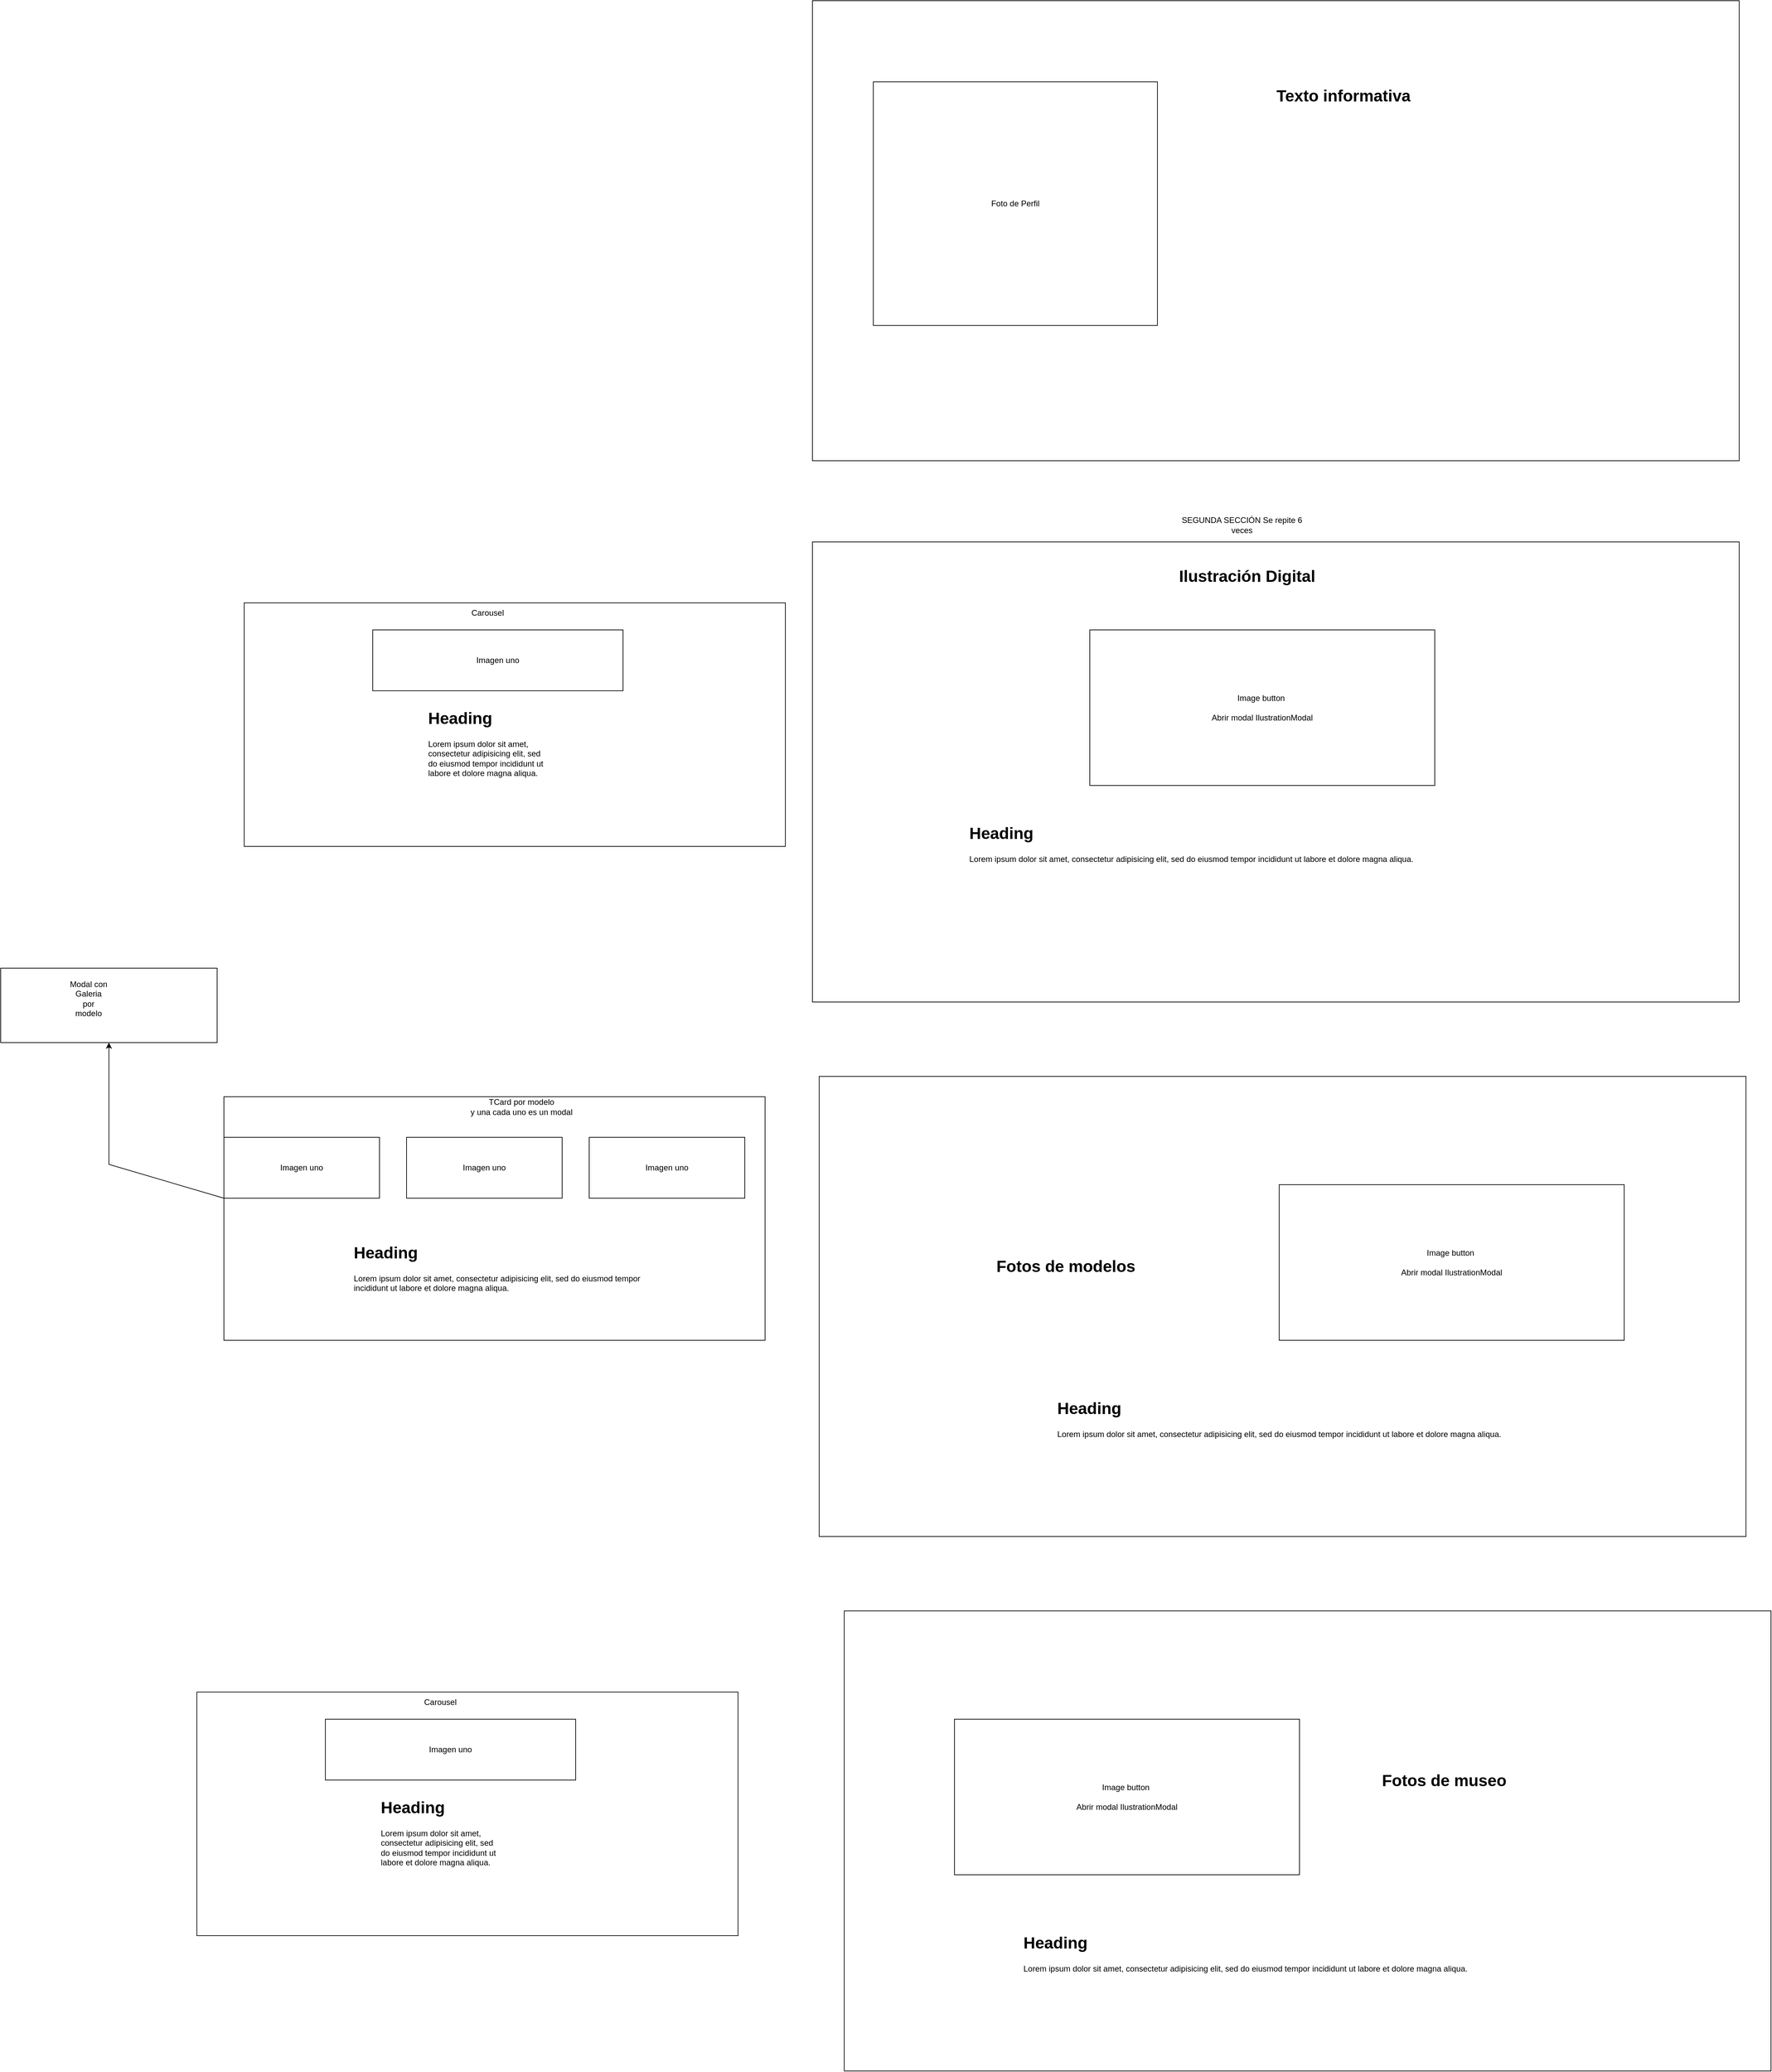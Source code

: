 <mxfile version="25.0.2">
  <diagram name="Página-1" id="B_nz1HnfivrpR-ZiapC6">
    <mxGraphModel dx="4168" dy="984" grid="1" gridSize="10" guides="1" tooltips="1" connect="1" arrows="1" fold="1" page="1" pageScale="1" pageWidth="827" pageHeight="1169" math="0" shadow="0">
      <root>
        <mxCell id="0" />
        <mxCell id="1" parent="0" />
        <mxCell id="WefGPr5P4sL8wsOrdyZF-1" value="" style="rounded=0;whiteSpace=wrap;html=1;" vertex="1" parent="1">
          <mxGeometry x="-460" y="90" width="1370" height="680" as="geometry" />
        </mxCell>
        <mxCell id="WefGPr5P4sL8wsOrdyZF-2" value="Foto de Perfil" style="rounded=0;whiteSpace=wrap;html=1;" vertex="1" parent="1">
          <mxGeometry x="-370" y="210" width="420" height="360" as="geometry" />
        </mxCell>
        <mxCell id="WefGPr5P4sL8wsOrdyZF-3" value="&lt;h1 style=&quot;margin-top: 0px;&quot;&gt;Texto informativa&lt;/h1&gt;" style="text;html=1;whiteSpace=wrap;overflow=hidden;rounded=0;" vertex="1" parent="1">
          <mxGeometry x="224" y="210" width="490" height="360" as="geometry" />
        </mxCell>
        <mxCell id="WefGPr5P4sL8wsOrdyZF-4" value="" style="rounded=0;whiteSpace=wrap;html=1;" vertex="1" parent="1">
          <mxGeometry x="-460" y="890" width="1370" height="680" as="geometry" />
        </mxCell>
        <mxCell id="WefGPr5P4sL8wsOrdyZF-6" value="&lt;h1 style=&quot;margin-top: 0px;&quot;&gt;Ilustración Digital&lt;/h1&gt;" style="text;html=1;whiteSpace=wrap;overflow=hidden;rounded=0;" vertex="1" parent="1">
          <mxGeometry x="80" y="920" width="490" height="50" as="geometry" />
        </mxCell>
        <mxCell id="WefGPr5P4sL8wsOrdyZF-7" value="SEGUNDA SECCIÓN Se repite 6 veces" style="text;html=1;align=center;verticalAlign=middle;whiteSpace=wrap;rounded=0;" vertex="1" parent="1">
          <mxGeometry x="70" y="850" width="210" height="30" as="geometry" />
        </mxCell>
        <mxCell id="WefGPr5P4sL8wsOrdyZF-8" value="Image button&amp;nbsp;&lt;div&gt;&lt;br&gt;&lt;/div&gt;&lt;div&gt;Abrir modal IlustrationModal&lt;/div&gt;" style="rounded=0;whiteSpace=wrap;html=1;" vertex="1" parent="1">
          <mxGeometry x="-50" y="1020" width="510" height="230" as="geometry" />
        </mxCell>
        <mxCell id="WefGPr5P4sL8wsOrdyZF-9" value="&lt;h1 style=&quot;margin-top: 0px;&quot;&gt;Heading&lt;/h1&gt;&lt;p&gt;Lorem ipsum dolor sit amet, consectetur adipisicing elit, sed do eiusmod tempor incididunt ut labore et dolore magna aliqua.&lt;/p&gt;" style="text;html=1;whiteSpace=wrap;overflow=hidden;rounded=0;" vertex="1" parent="1">
          <mxGeometry x="-230" y="1300" width="900" height="120" as="geometry" />
        </mxCell>
        <mxCell id="WefGPr5P4sL8wsOrdyZF-10" value="" style="rounded=0;whiteSpace=wrap;html=1;" vertex="1" parent="1">
          <mxGeometry x="-1300" y="980" width="800" height="360" as="geometry" />
        </mxCell>
        <mxCell id="WefGPr5P4sL8wsOrdyZF-11" value="Imagen uno" style="rounded=0;whiteSpace=wrap;html=1;" vertex="1" parent="1">
          <mxGeometry x="-1110" y="1020" width="370" height="90" as="geometry" />
        </mxCell>
        <mxCell id="WefGPr5P4sL8wsOrdyZF-12" value="&lt;h1 style=&quot;margin-top: 0px;&quot;&gt;Heading&lt;/h1&gt;&lt;p&gt;Lorem ipsum dolor sit amet, consectetur adipisicing elit, sed do eiusmod tempor incididunt ut labore et dolore magna aliqua.&lt;/p&gt;" style="text;html=1;whiteSpace=wrap;overflow=hidden;rounded=0;" vertex="1" parent="1">
          <mxGeometry x="-1030" y="1130" width="180" height="120" as="geometry" />
        </mxCell>
        <mxCell id="WefGPr5P4sL8wsOrdyZF-13" value="Carousel" style="text;html=1;align=center;verticalAlign=middle;whiteSpace=wrap;rounded=0;" vertex="1" parent="1">
          <mxGeometry x="-970" y="980" width="60" height="30" as="geometry" />
        </mxCell>
        <mxCell id="WefGPr5P4sL8wsOrdyZF-15" value="" style="rounded=0;whiteSpace=wrap;html=1;" vertex="1" parent="1">
          <mxGeometry x="-450" y="1680" width="1370" height="680" as="geometry" />
        </mxCell>
        <mxCell id="WefGPr5P4sL8wsOrdyZF-16" value="&lt;h1 style=&quot;margin-top: 0px;&quot;&gt;Fotos de modelos&lt;/h1&gt;" style="text;html=1;whiteSpace=wrap;overflow=hidden;rounded=0;" vertex="1" parent="1">
          <mxGeometry x="-190" y="1940" width="490" height="50" as="geometry" />
        </mxCell>
        <mxCell id="WefGPr5P4sL8wsOrdyZF-17" value="Image button&amp;nbsp;&lt;div&gt;&lt;br&gt;&lt;/div&gt;&lt;div&gt;Abrir modal IlustrationModal&lt;/div&gt;" style="rounded=0;whiteSpace=wrap;html=1;" vertex="1" parent="1">
          <mxGeometry x="230" y="1840" width="510" height="230" as="geometry" />
        </mxCell>
        <mxCell id="WefGPr5P4sL8wsOrdyZF-18" value="&lt;h1 style=&quot;margin-top: 0px;&quot;&gt;Heading&lt;/h1&gt;&lt;p&gt;Lorem ipsum dolor sit amet, consectetur adipisicing elit, sed do eiusmod tempor incididunt ut labore et dolore magna aliqua.&lt;/p&gt;" style="text;html=1;whiteSpace=wrap;overflow=hidden;rounded=0;" vertex="1" parent="1">
          <mxGeometry x="-100" y="2150" width="900" height="120" as="geometry" />
        </mxCell>
        <mxCell id="WefGPr5P4sL8wsOrdyZF-23" value="" style="rounded=0;whiteSpace=wrap;html=1;" vertex="1" parent="1">
          <mxGeometry x="-1330" y="1710" width="800" height="360" as="geometry" />
        </mxCell>
        <mxCell id="WefGPr5P4sL8wsOrdyZF-24" value="Imagen uno" style="rounded=0;whiteSpace=wrap;html=1;" vertex="1" parent="1">
          <mxGeometry x="-1330" y="1770" width="230" height="90" as="geometry" />
        </mxCell>
        <mxCell id="WefGPr5P4sL8wsOrdyZF-25" value="&lt;h1 style=&quot;margin-top: 0px;&quot;&gt;Heading&lt;/h1&gt;&lt;p&gt;Lorem ipsum dolor sit amet, consectetur adipisicing elit, sed do eiusmod tempor incididunt ut labore et dolore magna aliqua.&lt;/p&gt;" style="text;html=1;whiteSpace=wrap;overflow=hidden;rounded=0;" vertex="1" parent="1">
          <mxGeometry x="-1140" y="1920" width="450" height="120" as="geometry" />
        </mxCell>
        <mxCell id="WefGPr5P4sL8wsOrdyZF-26" value="TCard por modelo&lt;br&gt;y una cada uno es un modal" style="text;html=1;align=center;verticalAlign=middle;whiteSpace=wrap;rounded=0;" vertex="1" parent="1">
          <mxGeometry x="-1000" y="1710" width="220" height="30" as="geometry" />
        </mxCell>
        <mxCell id="WefGPr5P4sL8wsOrdyZF-27" value="Imagen uno" style="rounded=0;whiteSpace=wrap;html=1;" vertex="1" parent="1">
          <mxGeometry x="-1060" y="1770" width="230" height="90" as="geometry" />
        </mxCell>
        <mxCell id="WefGPr5P4sL8wsOrdyZF-28" value="Imagen uno" style="rounded=0;whiteSpace=wrap;html=1;" vertex="1" parent="1">
          <mxGeometry x="-790" y="1770" width="230" height="90" as="geometry" />
        </mxCell>
        <mxCell id="WefGPr5P4sL8wsOrdyZF-29" value="" style="rounded=0;whiteSpace=wrap;html=1;" vertex="1" parent="1">
          <mxGeometry x="-1660" y="1520" width="320" height="110" as="geometry" />
        </mxCell>
        <mxCell id="WefGPr5P4sL8wsOrdyZF-30" value="Modal con Galeria por modelo" style="text;html=1;align=center;verticalAlign=middle;whiteSpace=wrap;rounded=0;" vertex="1" parent="1">
          <mxGeometry x="-1560" y="1550" width="60" height="30" as="geometry" />
        </mxCell>
        <mxCell id="WefGPr5P4sL8wsOrdyZF-32" value="" style="endArrow=classic;html=1;rounded=0;entryX=0.5;entryY=1;entryDx=0;entryDy=0;exitX=0;exitY=1;exitDx=0;exitDy=0;" edge="1" parent="1" source="WefGPr5P4sL8wsOrdyZF-24" target="WefGPr5P4sL8wsOrdyZF-29">
          <mxGeometry width="50" height="50" relative="1" as="geometry">
            <mxPoint x="-1500" y="1890" as="sourcePoint" />
            <mxPoint x="-1450" y="1840" as="targetPoint" />
            <Array as="points">
              <mxPoint x="-1500" y="1810" />
            </Array>
          </mxGeometry>
        </mxCell>
        <mxCell id="WefGPr5P4sL8wsOrdyZF-33" value="" style="rounded=0;whiteSpace=wrap;html=1;" vertex="1" parent="1">
          <mxGeometry x="-413" y="2470" width="1370" height="680" as="geometry" />
        </mxCell>
        <mxCell id="WefGPr5P4sL8wsOrdyZF-34" value="&lt;h1 style=&quot;margin-top: 0px;&quot;&gt;Fotos de museo&lt;/h1&gt;" style="text;html=1;whiteSpace=wrap;overflow=hidden;rounded=0;" vertex="1" parent="1">
          <mxGeometry x="380" y="2700" width="490" height="50" as="geometry" />
        </mxCell>
        <mxCell id="WefGPr5P4sL8wsOrdyZF-35" value="Image button&amp;nbsp;&lt;div&gt;&lt;br&gt;&lt;/div&gt;&lt;div&gt;Abrir modal IlustrationModal&lt;/div&gt;" style="rounded=0;whiteSpace=wrap;html=1;" vertex="1" parent="1">
          <mxGeometry x="-250" y="2630" width="510" height="230" as="geometry" />
        </mxCell>
        <mxCell id="WefGPr5P4sL8wsOrdyZF-36" value="&lt;h1 style=&quot;margin-top: 0px;&quot;&gt;Heading&lt;/h1&gt;&lt;p&gt;Lorem ipsum dolor sit amet, consectetur adipisicing elit, sed do eiusmod tempor incididunt ut labore et dolore magna aliqua.&lt;/p&gt;" style="text;html=1;whiteSpace=wrap;overflow=hidden;rounded=0;" vertex="1" parent="1">
          <mxGeometry x="-150" y="2940" width="900" height="120" as="geometry" />
        </mxCell>
        <mxCell id="WefGPr5P4sL8wsOrdyZF-37" value="" style="rounded=0;whiteSpace=wrap;html=1;" vertex="1" parent="1">
          <mxGeometry x="-1370" y="2590" width="800" height="360" as="geometry" />
        </mxCell>
        <mxCell id="WefGPr5P4sL8wsOrdyZF-38" value="Imagen uno" style="rounded=0;whiteSpace=wrap;html=1;" vertex="1" parent="1">
          <mxGeometry x="-1180" y="2630" width="370" height="90" as="geometry" />
        </mxCell>
        <mxCell id="WefGPr5P4sL8wsOrdyZF-39" value="&lt;h1 style=&quot;margin-top: 0px;&quot;&gt;Heading&lt;/h1&gt;&lt;p&gt;Lorem ipsum dolor sit amet, consectetur adipisicing elit, sed do eiusmod tempor incididunt ut labore et dolore magna aliqua.&lt;/p&gt;" style="text;html=1;whiteSpace=wrap;overflow=hidden;rounded=0;" vertex="1" parent="1">
          <mxGeometry x="-1100" y="2740" width="180" height="120" as="geometry" />
        </mxCell>
        <mxCell id="WefGPr5P4sL8wsOrdyZF-40" value="Carousel" style="text;html=1;align=center;verticalAlign=middle;whiteSpace=wrap;rounded=0;" vertex="1" parent="1">
          <mxGeometry x="-1040" y="2590" width="60" height="30" as="geometry" />
        </mxCell>
      </root>
    </mxGraphModel>
  </diagram>
</mxfile>
